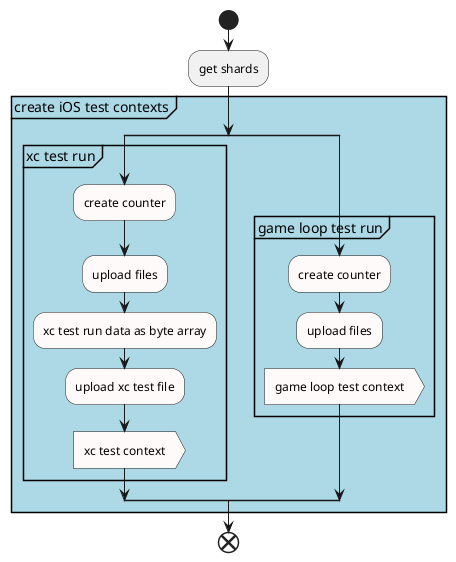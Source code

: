 @startuml
'https://plantuml.com/activity-diagram-beta

start
skinparam ConditionEndStyle hline
:get shards;
partition "create iOS test contexts" #LightBlue {
  split
  partition "xc test run" #LightBlue {
    #snow :create counter;
    #snow :upload files;
    #snow :xc test run data as byte array;
    #snow :upload xc test file;
    #snow :xc test context>
  }
  split again
  partition "game loop test run" #LightBlue {
    #snow :create counter;
    #snow :upload files;
    #snow :game loop test context>
  }
  end split
}
end

@enduml
